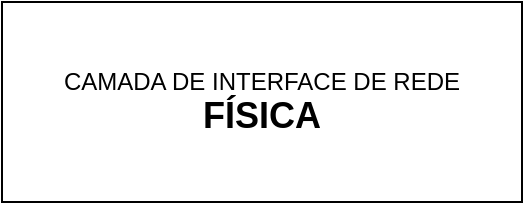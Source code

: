 <mxfile version="15.2.9" type="github"><diagram id="C5RBs43oDa-KdzZeNtuy" name="Page-1"><mxGraphModel dx="782" dy="706" grid="1" gridSize="10" guides="1" tooltips="1" connect="1" arrows="1" fold="1" page="1" pageScale="1" pageWidth="827" pageHeight="1169" math="0" shadow="0"><root><mxCell id="WIyWlLk6GJQsqaUBKTNV-0"/><mxCell id="WIyWlLk6GJQsqaUBKTNV-1" parent="WIyWlLk6GJQsqaUBKTNV-0"/><mxCell id="JNV04ubfLF18WWFYlCrO-2" value="CAMADA DE INTERFACE DE REDE&lt;br style=&quot;font-size: 26px&quot;&gt;&lt;font size=&quot;1&quot;&gt;&lt;b style=&quot;font-size: 18px&quot;&gt;FÍSICA&lt;/b&gt;&lt;/font&gt;" style="rounded=0;whiteSpace=wrap;html=1;" parent="WIyWlLk6GJQsqaUBKTNV-1" vertex="1"><mxGeometry x="340" y="290" width="260" height="100" as="geometry"/></mxCell></root></mxGraphModel></diagram></mxfile>